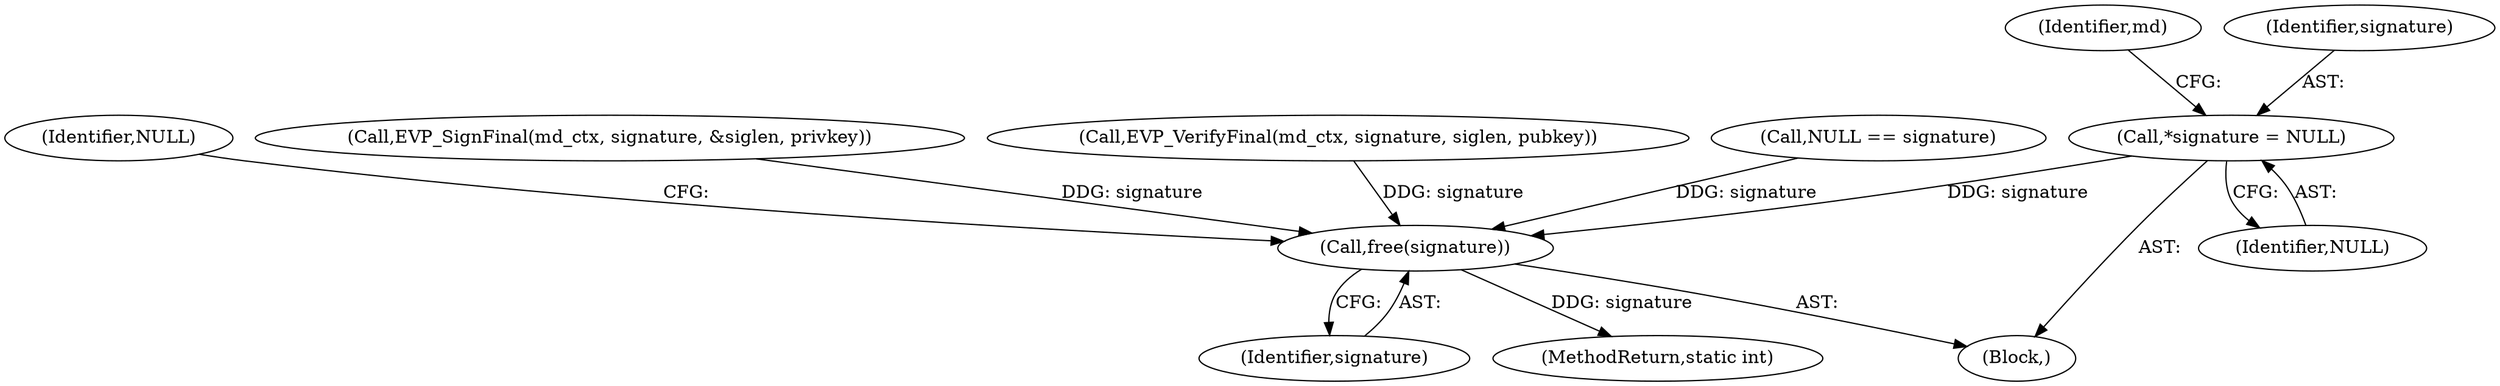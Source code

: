 digraph "0_pam_p11_d150b60e1e14c261b113f55681419ad1dfa8a76c@pointer" {
"1000112" [label="(Call,*signature = NULL)"];
"1000246" [label="(Call,free(signature))"];
"1000247" [label="(Identifier,signature)"];
"1000269" [label="(MethodReturn,static int)"];
"1000118" [label="(Identifier,md)"];
"1000105" [label="(Block,)"];
"1000112" [label="(Call,*signature = NULL)"];
"1000246" [label="(Call,free(signature))"];
"1000113" [label="(Identifier,signature)"];
"1000250" [label="(Identifier,NULL)"];
"1000198" [label="(Call,EVP_SignFinal(md_ctx, signature, &siglen, privkey))"];
"1000222" [label="(Call,EVP_VerifyFinal(md_ctx, signature, siglen, pubkey))"];
"1000153" [label="(Call,NULL == signature)"];
"1000114" [label="(Identifier,NULL)"];
"1000112" -> "1000105"  [label="AST: "];
"1000112" -> "1000114"  [label="CFG: "];
"1000113" -> "1000112"  [label="AST: "];
"1000114" -> "1000112"  [label="AST: "];
"1000118" -> "1000112"  [label="CFG: "];
"1000112" -> "1000246"  [label="DDG: signature"];
"1000246" -> "1000105"  [label="AST: "];
"1000246" -> "1000247"  [label="CFG: "];
"1000247" -> "1000246"  [label="AST: "];
"1000250" -> "1000246"  [label="CFG: "];
"1000246" -> "1000269"  [label="DDG: signature"];
"1000198" -> "1000246"  [label="DDG: signature"];
"1000153" -> "1000246"  [label="DDG: signature"];
"1000222" -> "1000246"  [label="DDG: signature"];
}
